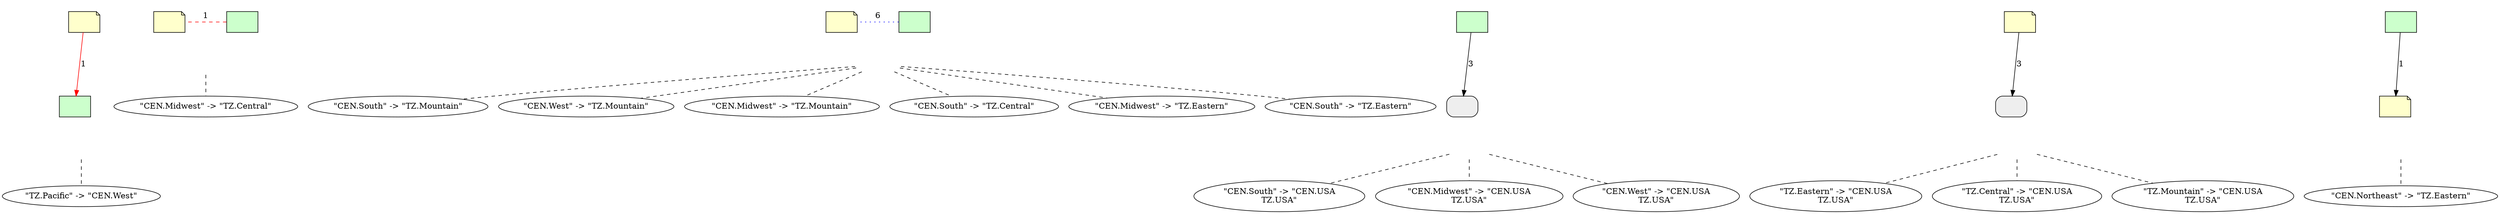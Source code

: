 
digraph{
rankdir=TB

subgraph cluster_0 {
    style=filled;
    color=transparent;
    e0_start [shape=note, style=filled, fillcolor="#FFFFCC", fontname="helvetica", label=" "];
e0_end [shape=box, style=filled, fillcolor="#CCFFCC", fontname="helvetica", label=" "];

    e0_start -> e0_end [ penwidth=1,style=solid,constraint=true,arrowhead=normal,color="#FF0000", minlen=2, label=1 ];
    e0_inv [style=invis]
    e0_start -> e0_inv [style=invis]
    e0_end -> e0_inv [style=invis]
};
            

subgraph cluster_1 {
    style=filled;
    color=transparent;
    e1_start [shape=box, style=filled, fillcolor="#CCFFCC", fontname="helvetica", label=" "];
e1_end [shape=note, style=filled, fillcolor="#FFFFCC", fontname="helvetica", label=" "];

    e1_start -> e1_end [ penwidth=1,style=dashed,constraint=false,arrowhead=none,color="#FF0000", minlen=2, label=1 ];
    e1_inv [style=invis]
    e1_start -> e1_inv [style=invis]
    e1_end -> e1_inv [style=invis]
};
            

subgraph cluster_2 {
    style=filled;
    color=transparent;
    e2_start [shape=box, style=filled, fillcolor="#CCFFCC", fontname="helvetica", label=" "];
e2_end [shape=note, style=filled, fillcolor="#FFFFCC", fontname="helvetica", label=" "];

    e2_start -> e2_end [ penwidth=1,constraint=false,arrowhead=none,style=dotted,color="#0000FF", minlen=2, label=6 ];
    e2_inv [style=invis]
    e2_start -> e2_inv [style=invis]
    e2_end -> e2_inv [style=invis]
};
            

subgraph cluster_3 {
    style=filled;
    color=transparent;
    e3_start [shape=box, style=filled, fillcolor="#CCFFCC", fontname="helvetica", label=" "];
e3_end [shape=box, fillcolor="#EEEEEE", style="filled,rounded", fontname="helvetica", label=" "];

    e3_start -> e3_end [ penwidth=1,style=solid,constraint=true,arrowhead=normal,color="#000000", minlen=2, label=3 ];
    e3_inv [style=invis]
    e3_start -> e3_inv [style=invis]
    e3_end -> e3_inv [style=invis]
};
            

subgraph cluster_4 {
    style=filled;
    color=transparent;
    e4_start [shape=note, style=filled, fillcolor="#FFFFCC", fontname="helvetica", label=" "];
e4_end [shape=box, fillcolor="#EEEEEE", style="filled,rounded", fontname="helvetica", label=" "];

    e4_start -> e4_end [ penwidth=1,style=solid,constraint=true,arrowhead=normal,color="#000000", minlen=2, label=3 ];
    e4_inv [style=invis]
    e4_start -> e4_inv [style=invis]
    e4_end -> e4_inv [style=invis]
};
            

subgraph cluster_5 {
    style=filled;
    color=transparent;
    e5_start [shape=box, style=filled, fillcolor="#CCFFCC", fontname="helvetica", label=" "];
e5_end [shape=note, style=filled, fillcolor="#FFFFCC", fontname="helvetica", label=" "];

    e5_start -> e5_end [ penwidth=1,style=solid,constraint=true,arrowhead=normal,color="#000000", minlen=2, label=1 ];
    e5_inv [style=invis]
    e5_start -> e5_inv [style=invis]
    e5_end -> e5_inv [style=invis]
};
            
n6 [ label="\"TZ.Pacific\" -> \"CEN.West\""];
e0_inv -> n6 [dir=none, style=dashed];
n7 [ label="\"CEN.Midwest\" -> \"TZ.Central\""];
e1_inv -> n7 [dir=none, style=dashed];
n8 [ label="\"CEN.South\" -> \"TZ.Mountain\""];
e2_inv -> n8 [dir=none, style=dashed];
n9 [ label="\"CEN.West\" -> \"TZ.Mountain\""];
e2_inv -> n9 [dir=none, style=dashed];
n10 [ label="\"CEN.Midwest\" -> \"TZ.Mountain\""];
e2_inv -> n10 [dir=none, style=dashed];
n11 [ label="\"CEN.South\" -> \"TZ.Central\""];
e2_inv -> n11 [dir=none, style=dashed];
n12 [ label="\"CEN.Midwest\" -> \"TZ.Eastern\""];
e2_inv -> n12 [dir=none, style=dashed];
n13 [ label="\"CEN.South\" -> \"TZ.Eastern\""];
e2_inv -> n13 [dir=none, style=dashed];
n14 [ label="\"CEN.South\" -> \"CEN.USA\nTZ.USA\""];
e3_inv -> n14 [dir=none, style=dashed];
n15 [ label="\"CEN.Midwest\" -> \"CEN.USA\nTZ.USA\""];
e3_inv -> n15 [dir=none, style=dashed];
n16 [ label="\"TZ.Eastern\" -> \"CEN.USA\nTZ.USA\""];
e4_inv -> n16 [dir=none, style=dashed];
n17 [ label="\"TZ.Central\" -> \"CEN.USA\nTZ.USA\""];
e4_inv -> n17 [dir=none, style=dashed];
n18 [ label="\"CEN.Northeast\" -> \"TZ.Eastern\""];
e5_inv -> n18 [dir=none, style=dashed];
n19 [ label="\"CEN.West\" -> \"CEN.USA\nTZ.USA\""];
e3_inv -> n19 [dir=none, style=dashed];
n20 [ label="\"TZ.Mountain\" -> \"CEN.USA\nTZ.USA\""];
e4_inv -> n20 [dir=none, style=dashed];

}
            